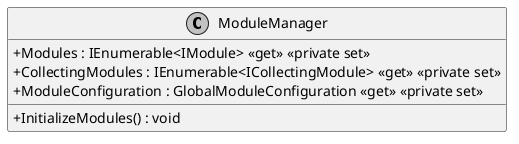 @startuml
skinparam monochrome true
skinparam classAttributeIconSize 0

class ModuleManager {
    + Modules : IEnumerable<IModule> <<get>> <<private set>>
    + CollectingModules : IEnumerable<ICollectingModule> <<get>> <<private set>>
    + ModuleConfiguration : GlobalModuleConfiguration <<get>> <<private set>>
    + InitializeModules() : void
}

@enduml
